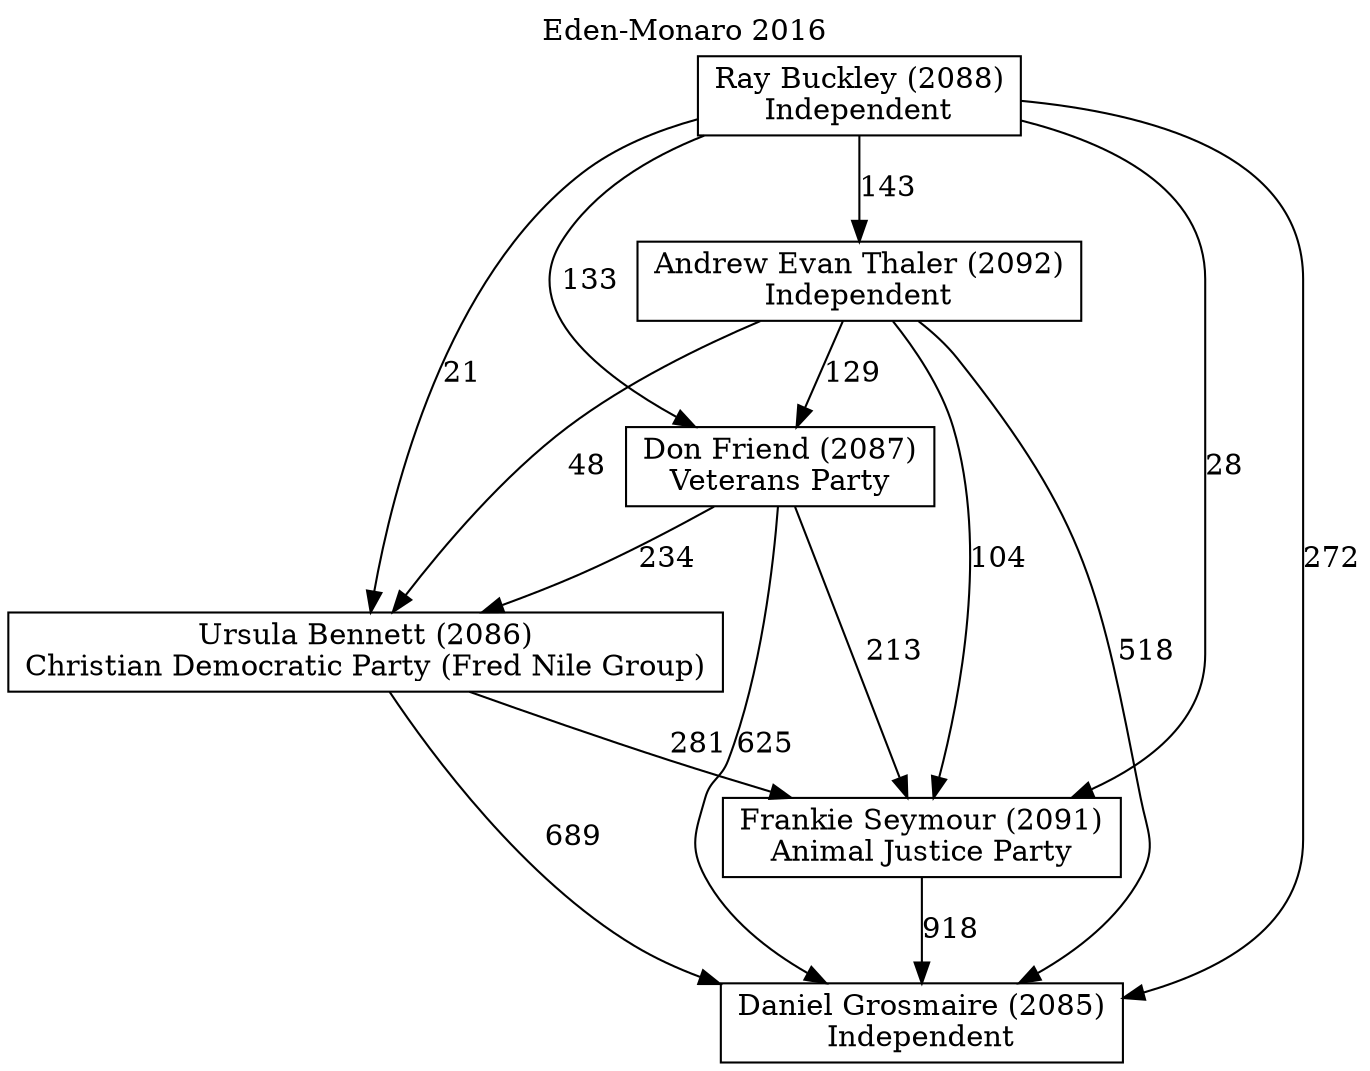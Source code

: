 // House preference flow
digraph "Daniel Grosmaire (2085)_Eden-Monaro_2016" {
	graph [label="Eden-Monaro 2016" labelloc=t mclimit=10]
	node [shape=box]
	"Andrew Evan Thaler (2092)" [label="Andrew Evan Thaler (2092)
Independent"]
	"Frankie Seymour (2091)" [label="Frankie Seymour (2091)
Animal Justice Party"]
	"Ursula Bennett (2086)" [label="Ursula Bennett (2086)
Christian Democratic Party (Fred Nile Group)"]
	"Ray Buckley (2088)" [label="Ray Buckley (2088)
Independent"]
	"Daniel Grosmaire (2085)" [label="Daniel Grosmaire (2085)
Independent"]
	"Don Friend (2087)" [label="Don Friend (2087)
Veterans Party"]
	"Don Friend (2087)" -> "Ursula Bennett (2086)" [label=234]
	"Frankie Seymour (2091)" -> "Daniel Grosmaire (2085)" [label=918]
	"Ursula Bennett (2086)" -> "Daniel Grosmaire (2085)" [label=689]
	"Ray Buckley (2088)" -> "Daniel Grosmaire (2085)" [label=272]
	"Andrew Evan Thaler (2092)" -> "Daniel Grosmaire (2085)" [label=518]
	"Don Friend (2087)" -> "Frankie Seymour (2091)" [label=213]
	"Ray Buckley (2088)" -> "Ursula Bennett (2086)" [label=21]
	"Ray Buckley (2088)" -> "Andrew Evan Thaler (2092)" [label=143]
	"Ray Buckley (2088)" -> "Frankie Seymour (2091)" [label=28]
	"Don Friend (2087)" -> "Daniel Grosmaire (2085)" [label=625]
	"Ursula Bennett (2086)" -> "Frankie Seymour (2091)" [label=281]
	"Andrew Evan Thaler (2092)" -> "Ursula Bennett (2086)" [label=48]
	"Andrew Evan Thaler (2092)" -> "Don Friend (2087)" [label=129]
	"Ray Buckley (2088)" -> "Don Friend (2087)" [label=133]
	"Andrew Evan Thaler (2092)" -> "Frankie Seymour (2091)" [label=104]
}
